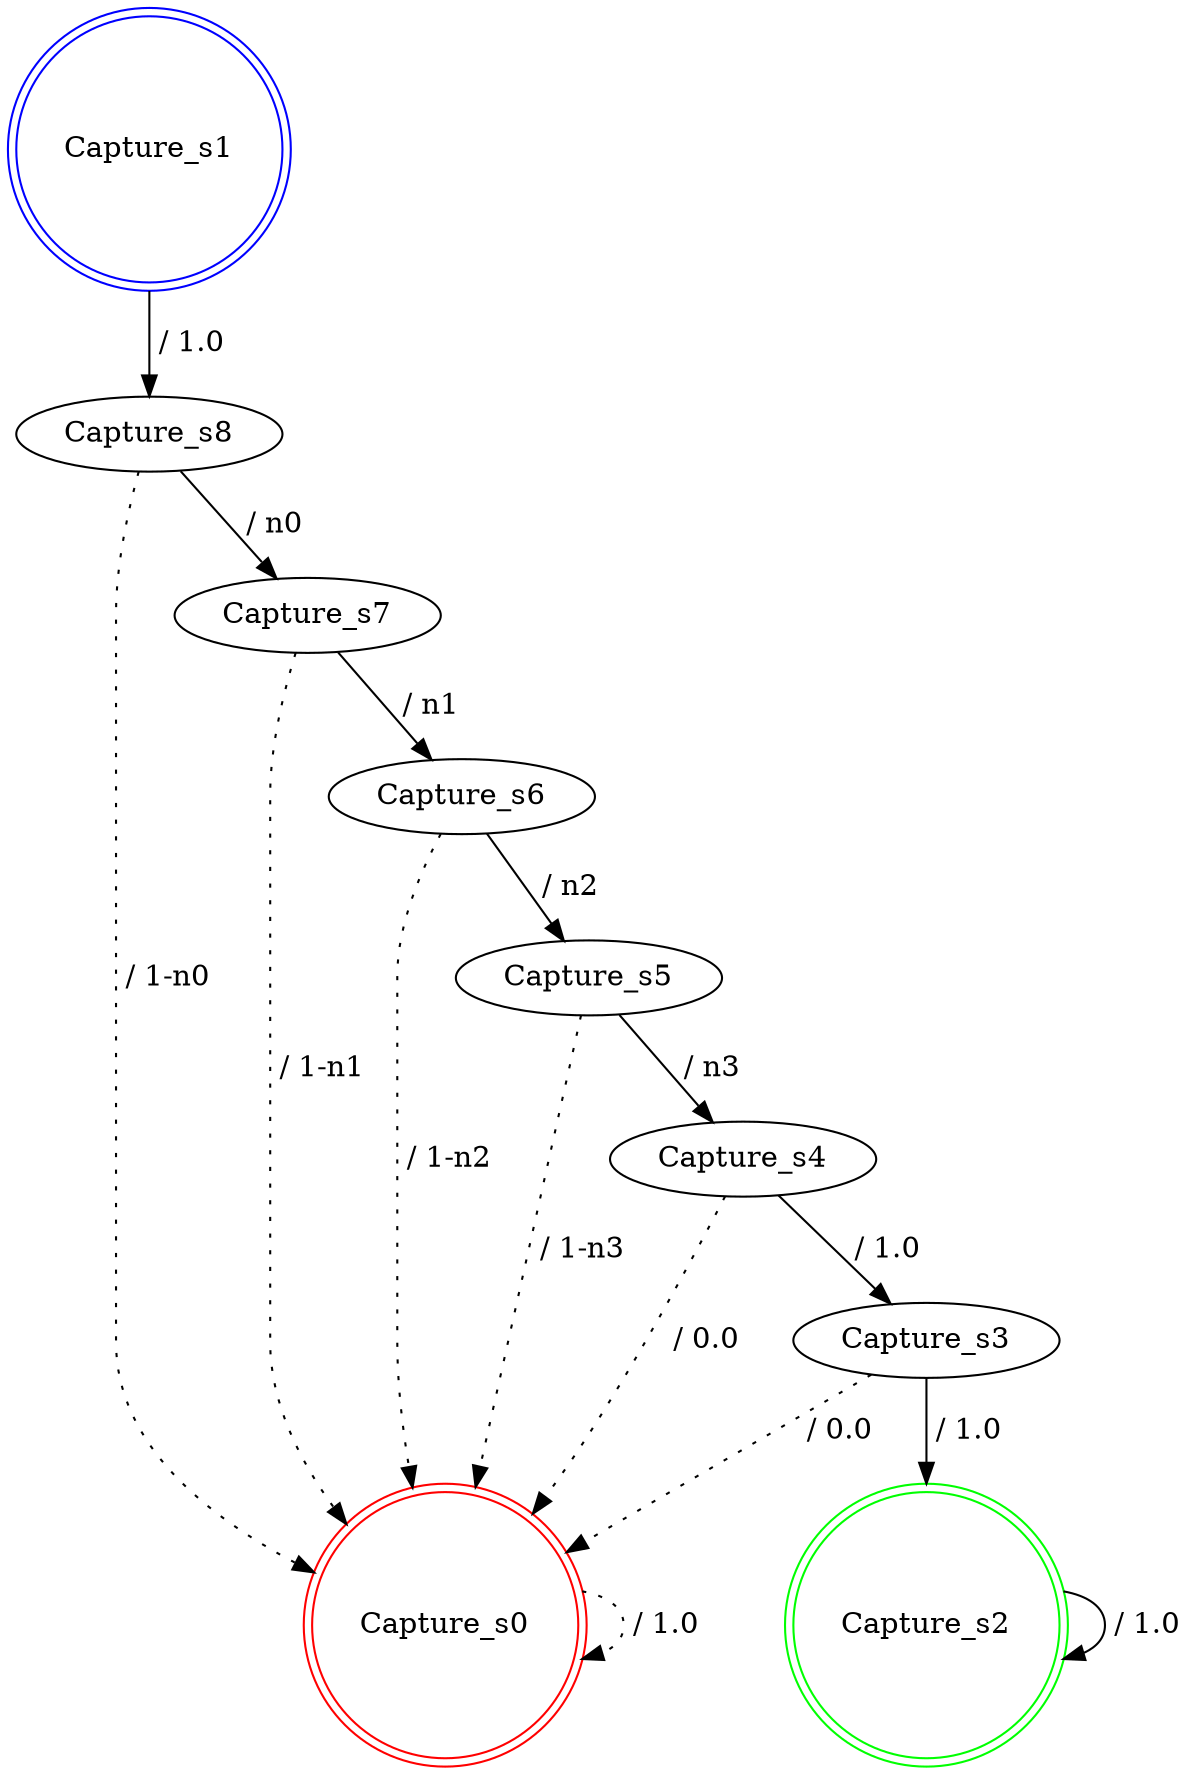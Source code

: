 digraph graphname {
Capture_s0 [label="Capture_s0",color=red,shape=doublecircle ];
Capture_s1 [label="Capture_s1",color=blue,shape=doublecircle ];
Capture_s2 [label="Capture_s2",color=green,shape=doublecircle ];
Capture_s3 [label="Capture_s3" ];
Capture_s4 [label="Capture_s4" ];
Capture_s5 [label="Capture_s5" ];
Capture_s6 [label="Capture_s6" ];
Capture_s7 [label="Capture_s7" ];
Capture_s8 [label="Capture_s8" ];
Capture_s0 -> Capture_s0 [label=" / 1.0", style=dotted];
Capture_s1 -> Capture_s8 [label=" / 1.0"];
Capture_s2 -> Capture_s2 [label=" / 1.0"];
Capture_s3 -> Capture_s2 [label=" / 1.0"];
Capture_s3 -> Capture_s0 [label=" / 0.0", style=dotted];
Capture_s4 -> Capture_s3 [label=" / 1.0"];
Capture_s4 -> Capture_s0 [label=" / 0.0", style=dotted];
Capture_s5 -> Capture_s4 [label=" / n3"];
Capture_s5 -> Capture_s0 [label=" / 1-n3", style=dotted];
Capture_s6 -> Capture_s5 [label=" / n2"];
Capture_s6 -> Capture_s0 [label=" / 1-n2", style=dotted];
Capture_s7 -> Capture_s6 [label=" / n1"];
Capture_s7 -> Capture_s0 [label=" / 1-n1", style=dotted];
Capture_s8 -> Capture_s7 [label=" / n0"];
Capture_s8 -> Capture_s0 [label=" / 1-n0", style=dotted];
}